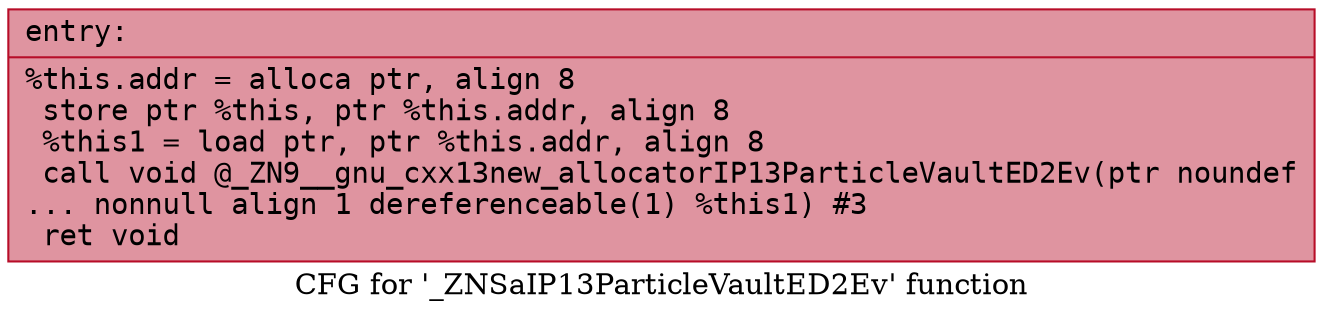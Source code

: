 digraph "CFG for '_ZNSaIP13ParticleVaultED2Ev' function" {
	label="CFG for '_ZNSaIP13ParticleVaultED2Ev' function";

	Node0x5590710e4e70 [shape=record,color="#b70d28ff", style=filled, fillcolor="#b70d2870" fontname="Courier",label="{entry:\l|  %this.addr = alloca ptr, align 8\l  store ptr %this, ptr %this.addr, align 8\l  %this1 = load ptr, ptr %this.addr, align 8\l  call void @_ZN9__gnu_cxx13new_allocatorIP13ParticleVaultED2Ev(ptr noundef\l... nonnull align 1 dereferenceable(1) %this1) #3\l  ret void\l}"];
}
